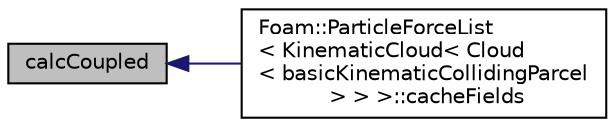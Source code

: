 digraph "calcCoupled"
{
  bgcolor="transparent";
  edge [fontname="Helvetica",fontsize="10",labelfontname="Helvetica",labelfontsize="10"];
  node [fontname="Helvetica",fontsize="10",shape=record];
  rankdir="LR";
  Node23 [label="calcCoupled",height=0.2,width=0.4,color="black", fillcolor="grey75", style="filled", fontcolor="black"];
  Node23 -> Node24 [dir="back",color="midnightblue",fontsize="10",style="solid",fontname="Helvetica"];
  Node24 [label="Foam::ParticleForceList\l\< KinematicCloud\< Cloud\l\< basicKinematicCollidingParcel\l \> \> \>::cacheFields",height=0.2,width=0.4,color="black",URL="$a25137.html#a6005414ac27ae3e0b5a783ba216c1906",tooltip="Cache fields. "];
}
